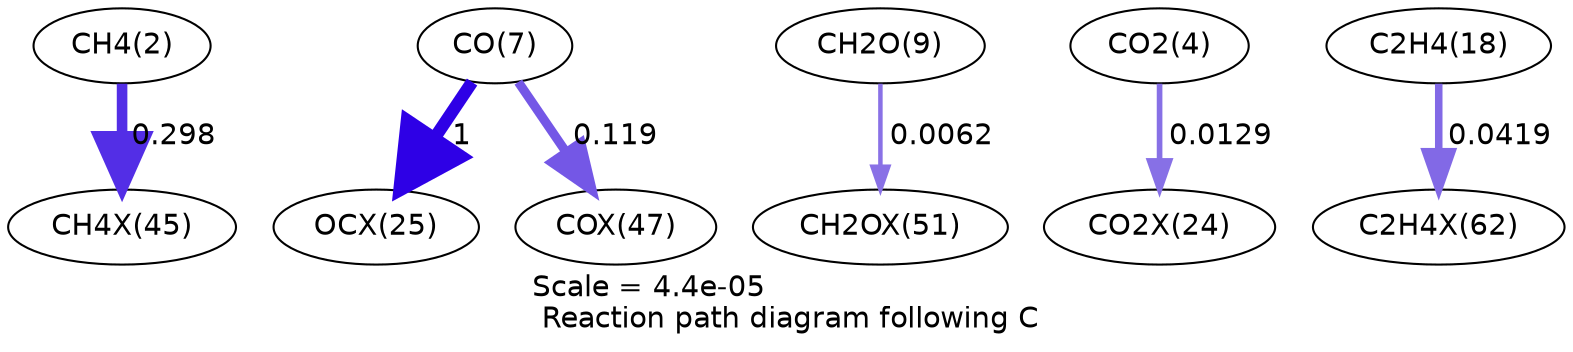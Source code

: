 digraph reaction_paths {
center=1;
s4 -> s71[fontname="Helvetica", penwidth=5.08, arrowsize=2.54, color="0.7, 0.798, 0.9"
, label=" 0.298"];
s9 -> s67[fontname="Helvetica", penwidth=6, arrowsize=3, color="0.7, 1.5, 0.9"
, label=" 1"];
s9 -> s73[fontname="Helvetica", penwidth=4.39, arrowsize=2.2, color="0.7, 0.619, 0.9"
, label=" 0.119"];
s11 -> s76[fontname="Helvetica", penwidth=2.16, arrowsize=1.08, color="0.7, 0.506, 0.9"
, label=" 0.0062"];
s6 -> s66[fontname="Helvetica", penwidth=2.71, arrowsize=1.36, color="0.7, 0.513, 0.9"
, label=" 0.0129"];
s20 -> s81[fontname="Helvetica", penwidth=3.61, arrowsize=1.8, color="0.7, 0.542, 0.9"
, label=" 0.0419"];
s4 [ fontname="Helvetica", label="CH4(2)"];
s6 [ fontname="Helvetica", label="CO2(4)"];
s9 [ fontname="Helvetica", label="CO(7)"];
s11 [ fontname="Helvetica", label="CH2O(9)"];
s20 [ fontname="Helvetica", label="C2H4(18)"];
s66 [ fontname="Helvetica", label="CO2X(24)"];
s67 [ fontname="Helvetica", label="OCX(25)"];
s71 [ fontname="Helvetica", label="CH4X(45)"];
s73 [ fontname="Helvetica", label="COX(47)"];
s76 [ fontname="Helvetica", label="CH2OX(51)"];
s81 [ fontname="Helvetica", label="C2H4X(62)"];
 label = "Scale = 4.4e-05\l Reaction path diagram following C";
 fontname = "Helvetica";
}
